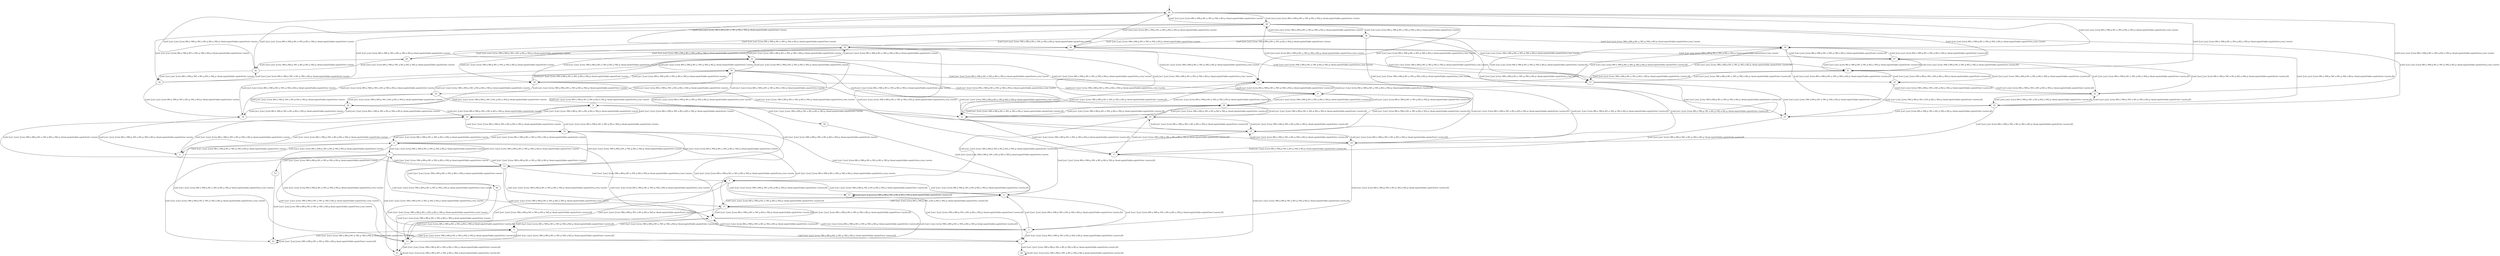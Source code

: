 digraph system {
_46[label="", shape=none ];
_46->46;
15->7 [label= "J.m0.!J.m1.!J.m2.!J.trm.M0.a.!M0.p.M1.a.!M1.p.M2.a.!M2.p.!dead.equiteFaible.equiteForte.!surete,[0]"];
15->11 [label= "J.m0.!J.m1.!J.m2.!J.trm.M0.a.!M0.p.M1.a.!M1.p.M2.a.!M2.p.!dead.equiteFaible.equiteForte.!surete,[0]"];
15->13 [label= "J.m0.!J.m1.!J.m2.!J.trm.M0.a.!M0.p.M1.a.!M1.p.M2.a.!M2.p.!dead.equiteFaible.equiteForte.!surete,[0]"];
14->7 [label= "J.m0.!J.m1.!J.m2.!J.trm.M0.a.!M0.p.M1.a.!M1.p.M2.a.!M2.p.!dead.equiteFaible.equiteForte.j.trm.!surete"];
14->11 [label= "J.m0.!J.m1.!J.m2.!J.trm.M0.a.!M0.p.M1.a.!M1.p.M2.a.!M2.p.!dead.equiteFaible.equiteForte.j.trm.!surete"];
14->13 [label= "J.m0.!J.m1.!J.m2.!J.trm.M0.a.!M0.p.M1.a.!M1.p.M2.a.!M2.p.!dead.equiteFaible.equiteForte.j.trm.!surete"];
14->6 [label= "J.m0.!J.m1.!J.m2.!J.trm.M0.a.!M0.p.M1.a.!M1.p.M2.a.!M2.p.!dead.equiteFaible.equiteForte.!surete"];
14->10 [label= "J.m0.!J.m1.!J.m2.!J.trm.M0.a.!M0.p.M1.a.!M1.p.M2.a.!M2.p.!dead.equiteFaible.equiteForte.!surete"];
14->12 [label= "J.m0.!J.m1.!J.m2.!J.trm.M0.a.!M0.p.M1.a.!M1.p.M2.a.!M2.p.!dead.equiteFaible.equiteForte.!surete"];
7->15 [label= "J.m0.!J.m1.!J.m2.!J.trm.M0.a.!M0.p.M1.a.!M1.p.!M2.a.M2.p.!dead.equiteFaible.equiteForte.!surete,[0]"];
7->3 [label= "J.m0.!J.m1.!J.m2.!J.trm.M0.a.!M0.p.M1.a.!M1.p.!M2.a.M2.p.!dead.equiteFaible.equiteForte.!surete,[0]"];
7->5 [label= "J.m0.!J.m1.!J.m2.!J.trm.M0.a.!M0.p.M1.a.!M1.p.!M2.a.M2.p.!dead.equiteFaible.equiteForte.!surete,[0]"];
6->15 [label= "J.m0.!J.m1.!J.m2.!J.trm.M0.a.!M0.p.M1.a.!M1.p.!M2.a.M2.p.!dead.equiteFaible.equiteForte.j.trm.!surete"];
6->3 [label= "J.m0.!J.m1.!J.m2.!J.trm.M0.a.!M0.p.M1.a.!M1.p.!M2.a.M2.p.!dead.equiteFaible.equiteForte.j.trm.!surete"];
6->5 [label= "J.m0.!J.m1.!J.m2.!J.trm.M0.a.!M0.p.M1.a.!M1.p.!M2.a.M2.p.!dead.equiteFaible.equiteForte.j.trm.!surete"];
6->14 [label= "J.m0.!J.m1.!J.m2.!J.trm.M0.a.!M0.p.M1.a.!M1.p.!M2.a.M2.p.!dead.equiteFaible.equiteForte.!surete"];
6->2 [label= "J.m0.!J.m1.!J.m2.!J.trm.M0.a.!M0.p.M1.a.!M1.p.!M2.a.M2.p.!dead.equiteFaible.equiteForte.!surete"];
6->4 [label= "J.m0.!J.m1.!J.m2.!J.trm.M0.a.!M0.p.M1.a.!M1.p.!M2.a.M2.p.!dead.equiteFaible.equiteForte.!surete"];
11->15 [label= "J.m0.!J.m1.!J.m2.!J.trm.M0.a.!M0.p.!M1.a.M1.p.M2.a.!M2.p.!dead.equiteFaible.equiteForte.!surete,[0]"];
11->3 [label= "J.m0.!J.m1.!J.m2.!J.trm.M0.a.!M0.p.!M1.a.M1.p.M2.a.!M2.p.!dead.equiteFaible.equiteForte.!surete,[0]"];
11->9 [label= "J.m0.!J.m1.!J.m2.!J.trm.M0.a.!M0.p.!M1.a.M1.p.M2.a.!M2.p.!dead.equiteFaible.equiteForte.!surete,[0]"];
10->14 [label= "J.m0.!J.m1.!J.m2.!J.trm.M0.a.!M0.p.!M1.a.M1.p.M2.a.!M2.p.!dead.equiteFaible.equiteForte.!surete"];
10->2 [label= "J.m0.!J.m1.!J.m2.!J.trm.M0.a.!M0.p.!M1.a.M1.p.M2.a.!M2.p.!dead.equiteFaible.equiteForte.!surete"];
10->8 [label= "J.m0.!J.m1.!J.m2.!J.trm.M0.a.!M0.p.!M1.a.M1.p.M2.a.!M2.p.!dead.equiteFaible.equiteForte.!surete"];
3->7 [label= "J.m0.!J.m1.!J.m2.!J.trm.M0.a.!M0.p.!M1.a.M1.p.!M2.a.M2.p.!dead.equiteFaible.equiteForte.!surete,[0]"];
3->11 [label= "J.m0.!J.m1.!J.m2.!J.trm.M0.a.!M0.p.!M1.a.M1.p.!M2.a.M2.p.!dead.equiteFaible.equiteForte.!surete,[0]"];
3->1 [label= "J.m0.!J.m1.!J.m2.!J.trm.M0.a.!M0.p.!M1.a.M1.p.!M2.a.M2.p.!dead.equiteFaible.equiteForte.!surete,[0]"];
2->6 [label= "J.m0.!J.m1.!J.m2.!J.trm.M0.a.!M0.p.!M1.a.M1.p.!M2.a.M2.p.!dead.equiteFaible.equiteForte.!surete"];
2->10 [label= "J.m0.!J.m1.!J.m2.!J.trm.M0.a.!M0.p.!M1.a.M1.p.!M2.a.M2.p.!dead.equiteFaible.equiteForte.!surete"];
13->15 [label= "J.m0.!J.m1.!J.m2.!J.trm.!M0.a.M0.p.M1.a.!M1.p.M2.a.!M2.p.!dead.equiteFaible.equiteForte.!surete,[0]"];
13->61 [label= "J.m0.!J.m1.!J.m2.!J.trm.!M0.a.M0.p.M1.a.!M1.p.M2.a.!M2.p.!dead.equiteFaible.equiteForte.!surete,[0]"];
13->5 [label= "J.m0.!J.m1.!J.m2.!J.trm.!M0.a.M0.p.M1.a.!M1.p.M2.a.!M2.p.!dead.equiteFaible.equiteForte.!surete,[0]"];
13->9 [label= "J.m0.!J.m1.!J.m2.!J.trm.!M0.a.M0.p.M1.a.!M1.p.M2.a.!M2.p.!dead.equiteFaible.equiteForte.!surete,[0]"];
12->15 [label= "J.m0.!J.m1.!J.m2.!J.trm.!M0.a.M0.p.M1.a.!M1.p.M2.a.!M2.p.!dead.equiteFaible.equiteForte.j.trm.!surete"];
12->61 [label= "J.m0.!J.m1.!J.m2.!J.trm.!M0.a.M0.p.M1.a.!M1.p.M2.a.!M2.p.!dead.equiteFaible.equiteForte.j.trm.!surete"];
12->5 [label= "J.m0.!J.m1.!J.m2.!J.trm.!M0.a.M0.p.M1.a.!M1.p.M2.a.!M2.p.!dead.equiteFaible.equiteForte.j.trm.!surete"];
12->9 [label= "J.m0.!J.m1.!J.m2.!J.trm.!M0.a.M0.p.M1.a.!M1.p.M2.a.!M2.p.!dead.equiteFaible.equiteForte.j.trm.!surete"];
12->14 [label= "J.m0.!J.m1.!J.m2.!J.trm.!M0.a.M0.p.M1.a.!M1.p.M2.a.!M2.p.!dead.equiteFaible.equiteForte.!surete"];
12->60 [label= "J.m0.!J.m1.!J.m2.!J.trm.!M0.a.M0.p.M1.a.!M1.p.M2.a.!M2.p.!dead.equiteFaible.equiteForte.!surete"];
12->4 [label= "J.m0.!J.m1.!J.m2.!J.trm.!M0.a.M0.p.M1.a.!M1.p.M2.a.!M2.p.!dead.equiteFaible.equiteForte.!surete"];
12->8 [label= "J.m0.!J.m1.!J.m2.!J.trm.!M0.a.M0.p.M1.a.!M1.p.M2.a.!M2.p.!dead.equiteFaible.equiteForte.!surete"];
5->7 [label= "J.m0.!J.m1.!J.m2.!J.trm.!M0.a.M0.p.M1.a.!M1.p.!M2.a.M2.p.!dead.equiteFaible.equiteForte.!surete,[0]"];
5->13 [label= "J.m0.!J.m1.!J.m2.!J.trm.!M0.a.M0.p.M1.a.!M1.p.!M2.a.M2.p.!dead.equiteFaible.equiteForte.!surete,[0]"];
5->53 [label= "J.m0.!J.m1.!J.m2.!J.trm.!M0.a.M0.p.M1.a.!M1.p.!M2.a.M2.p.!dead.equiteFaible.equiteForte.!surete,[0]"];
5->1 [label= "J.m0.!J.m1.!J.m2.!J.trm.!M0.a.M0.p.M1.a.!M1.p.!M2.a.M2.p.!dead.equiteFaible.equiteForte.!surete,[0]"];
4->7 [label= "J.m0.!J.m1.!J.m2.!J.trm.!M0.a.M0.p.M1.a.!M1.p.!M2.a.M2.p.!dead.equiteFaible.equiteForte.j.trm.!surete"];
4->13 [label= "J.m0.!J.m1.!J.m2.!J.trm.!M0.a.M0.p.M1.a.!M1.p.!M2.a.M2.p.!dead.equiteFaible.equiteForte.j.trm.!surete"];
4->53 [label= "J.m0.!J.m1.!J.m2.!J.trm.!M0.a.M0.p.M1.a.!M1.p.!M2.a.M2.p.!dead.equiteFaible.equiteForte.j.trm.!surete"];
4->1 [label= "J.m0.!J.m1.!J.m2.!J.trm.!M0.a.M0.p.M1.a.!M1.p.!M2.a.M2.p.!dead.equiteFaible.equiteForte.j.trm.!surete"];
4->6 [label= "J.m0.!J.m1.!J.m2.!J.trm.!M0.a.M0.p.M1.a.!M1.p.!M2.a.M2.p.!dead.equiteFaible.equiteForte.!surete"];
4->12 [label= "J.m0.!J.m1.!J.m2.!J.trm.!M0.a.M0.p.M1.a.!M1.p.!M2.a.M2.p.!dead.equiteFaible.equiteForte.!surete"];
4->52 [label= "J.m0.!J.m1.!J.m2.!J.trm.!M0.a.M0.p.M1.a.!M1.p.!M2.a.M2.p.!dead.equiteFaible.equiteForte.!surete"];
9->11 [label= "J.m0.!J.m1.!J.m2.!J.trm.!M0.a.M0.p.!M1.a.M1.p.M2.a.!M2.p.!dead.equiteFaible.equiteForte.!surete,[0]"];
9->13 [label= "J.m0.!J.m1.!J.m2.!J.trm.!M0.a.M0.p.!M1.a.M1.p.M2.a.!M2.p.!dead.equiteFaible.equiteForte.!surete,[0]"];
9->57 [label= "J.m0.!J.m1.!J.m2.!J.trm.!M0.a.M0.p.!M1.a.M1.p.M2.a.!M2.p.!dead.equiteFaible.equiteForte.!surete,[0]"];
9->1 [label= "J.m0.!J.m1.!J.m2.!J.trm.!M0.a.M0.p.!M1.a.M1.p.M2.a.!M2.p.!dead.equiteFaible.equiteForte.!surete,[0]"];
8->10 [label= "J.m0.!J.m1.!J.m2.!J.trm.!M0.a.M0.p.!M1.a.M1.p.M2.a.!M2.p.!dead.equiteFaible.equiteForte.!surete"];
8->12 [label= "J.m0.!J.m1.!J.m2.!J.trm.!M0.a.M0.p.!M1.a.M1.p.M2.a.!M2.p.!dead.equiteFaible.equiteForte.!surete"];
8->56 [label= "J.m0.!J.m1.!J.m2.!J.trm.!M0.a.M0.p.!M1.a.M1.p.M2.a.!M2.p.!dead.equiteFaible.equiteForte.!surete"];
1->49 [label= "J.m0.!J.m1.!J.m2.!J.trm.!M0.a.M0.p.!M1.a.M1.p.!M2.a.M2.p.!dead.equiteFaible.equiteForte.surete,[0]"];
31->23 [label= "!J.m0.J.m1.!J.m2.!J.trm.M0.a.!M0.p.M1.a.!M1.p.M2.a.!M2.p.!dead.equiteFaible.equiteForte.!surete,[0]"];
31->27 [label= "!J.m0.J.m1.!J.m2.!J.trm.M0.a.!M0.p.M1.a.!M1.p.M2.a.!M2.p.!dead.equiteFaible.equiteForte.!surete,[0]"];
31->29 [label= "!J.m0.J.m1.!J.m2.!J.trm.M0.a.!M0.p.M1.a.!M1.p.M2.a.!M2.p.!dead.equiteFaible.equiteForte.!surete,[0]"];
30->23 [label= "!J.m0.J.m1.!J.m2.!J.trm.M0.a.!M0.p.M1.a.!M1.p.M2.a.!M2.p.!dead.equiteFaible.equiteForte.j.trm.!surete"];
30->27 [label= "!J.m0.J.m1.!J.m2.!J.trm.M0.a.!M0.p.M1.a.!M1.p.M2.a.!M2.p.!dead.equiteFaible.equiteForte.j.trm.!surete"];
30->29 [label= "!J.m0.J.m1.!J.m2.!J.trm.M0.a.!M0.p.M1.a.!M1.p.M2.a.!M2.p.!dead.equiteFaible.equiteForte.j.trm.!surete"];
30->22 [label= "!J.m0.J.m1.!J.m2.!J.trm.M0.a.!M0.p.M1.a.!M1.p.M2.a.!M2.p.!dead.equiteFaible.equiteForte.!surete"];
30->26 [label= "!J.m0.J.m1.!J.m2.!J.trm.M0.a.!M0.p.M1.a.!M1.p.M2.a.!M2.p.!dead.equiteFaible.equiteForte.!surete"];
30->28 [label= "!J.m0.J.m1.!J.m2.!J.trm.M0.a.!M0.p.M1.a.!M1.p.M2.a.!M2.p.!dead.equiteFaible.equiteForte.!surete"];
23->31 [label= "!J.m0.J.m1.!J.m2.!J.trm.M0.a.!M0.p.M1.a.!M1.p.!M2.a.M2.p.!dead.equiteFaible.equiteForte.!surete,[0]"];
23->19 [label= "!J.m0.J.m1.!J.m2.!J.trm.M0.a.!M0.p.M1.a.!M1.p.!M2.a.M2.p.!dead.equiteFaible.equiteForte.!surete,[0]"];
23->21 [label= "!J.m0.J.m1.!J.m2.!J.trm.M0.a.!M0.p.M1.a.!M1.p.!M2.a.M2.p.!dead.equiteFaible.equiteForte.!surete,[0]"];
22->31 [label= "!J.m0.J.m1.!J.m2.!J.trm.M0.a.!M0.p.M1.a.!M1.p.!M2.a.M2.p.!dead.equiteFaible.equiteForte.j.trm.!surete"];
22->19 [label= "!J.m0.J.m1.!J.m2.!J.trm.M0.a.!M0.p.M1.a.!M1.p.!M2.a.M2.p.!dead.equiteFaible.equiteForte.j.trm.!surete"];
22->21 [label= "!J.m0.J.m1.!J.m2.!J.trm.M0.a.!M0.p.M1.a.!M1.p.!M2.a.M2.p.!dead.equiteFaible.equiteForte.j.trm.!surete"];
22->30 [label= "!J.m0.J.m1.!J.m2.!J.trm.M0.a.!M0.p.M1.a.!M1.p.!M2.a.M2.p.!dead.equiteFaible.equiteForte.!surete"];
22->18 [label= "!J.m0.J.m1.!J.m2.!J.trm.M0.a.!M0.p.M1.a.!M1.p.!M2.a.M2.p.!dead.equiteFaible.equiteForte.!surete"];
22->20 [label= "!J.m0.J.m1.!J.m2.!J.trm.M0.a.!M0.p.M1.a.!M1.p.!M2.a.M2.p.!dead.equiteFaible.equiteForte.!surete"];
27->31 [label= "!J.m0.J.m1.!J.m2.!J.trm.M0.a.!M0.p.!M1.a.M1.p.M2.a.!M2.p.!dead.equiteFaible.equiteForte.!surete,[0]"];
27->11 [label= "!J.m0.J.m1.!J.m2.!J.trm.M0.a.!M0.p.!M1.a.M1.p.M2.a.!M2.p.!dead.equiteFaible.equiteForte.!surete,[0]"];
27->19 [label= "!J.m0.J.m1.!J.m2.!J.trm.M0.a.!M0.p.!M1.a.M1.p.M2.a.!M2.p.!dead.equiteFaible.equiteForte.!surete,[0]"];
27->25 [label= "!J.m0.J.m1.!J.m2.!J.trm.M0.a.!M0.p.!M1.a.M1.p.M2.a.!M2.p.!dead.equiteFaible.equiteForte.!surete,[0]"];
26->30 [label= "!J.m0.J.m1.!J.m2.!J.trm.M0.a.!M0.p.!M1.a.M1.p.M2.a.!M2.p.!dead.equiteFaible.equiteForte.!surete"];
26->10 [label= "!J.m0.J.m1.!J.m2.!J.trm.M0.a.!M0.p.!M1.a.M1.p.M2.a.!M2.p.!dead.equiteFaible.equiteForte.!surete"];
26->18 [label= "!J.m0.J.m1.!J.m2.!J.trm.M0.a.!M0.p.!M1.a.M1.p.M2.a.!M2.p.!dead.equiteFaible.equiteForte.!surete"];
26->24 [label= "!J.m0.J.m1.!J.m2.!J.trm.M0.a.!M0.p.!M1.a.M1.p.M2.a.!M2.p.!dead.equiteFaible.equiteForte.!surete"];
19->23 [label= "!J.m0.J.m1.!J.m2.!J.trm.M0.a.!M0.p.!M1.a.M1.p.!M2.a.M2.p.!dead.equiteFaible.equiteForte.!surete,[0]"];
19->27 [label= "!J.m0.J.m1.!J.m2.!J.trm.M0.a.!M0.p.!M1.a.M1.p.!M2.a.M2.p.!dead.equiteFaible.equiteForte.!surete,[0]"];
19->3 [label= "!J.m0.J.m1.!J.m2.!J.trm.M0.a.!M0.p.!M1.a.M1.p.!M2.a.M2.p.!dead.equiteFaible.equiteForte.!surete,[0]"];
19->17 [label= "!J.m0.J.m1.!J.m2.!J.trm.M0.a.!M0.p.!M1.a.M1.p.!M2.a.M2.p.!dead.equiteFaible.equiteForte.!surete,[0]"];
18->22 [label= "!J.m0.J.m1.!J.m2.!J.trm.M0.a.!M0.p.!M1.a.M1.p.!M2.a.M2.p.!dead.equiteFaible.equiteForte.!surete"];
18->26 [label= "!J.m0.J.m1.!J.m2.!J.trm.M0.a.!M0.p.!M1.a.M1.p.!M2.a.M2.p.!dead.equiteFaible.equiteForte.!surete"];
18->2 [label= "!J.m0.J.m1.!J.m2.!J.trm.M0.a.!M0.p.!M1.a.M1.p.!M2.a.M2.p.!dead.equiteFaible.equiteForte.!surete"];
29->31 [label= "!J.m0.J.m1.!J.m2.!J.trm.!M0.a.M0.p.M1.a.!M1.p.M2.a.!M2.p.!dead.equiteFaible.equiteForte.!surete,[0]"];
29->21 [label= "!J.m0.J.m1.!J.m2.!J.trm.!M0.a.M0.p.M1.a.!M1.p.M2.a.!M2.p.!dead.equiteFaible.equiteForte.!surete,[0]"];
29->25 [label= "!J.m0.J.m1.!J.m2.!J.trm.!M0.a.M0.p.M1.a.!M1.p.M2.a.!M2.p.!dead.equiteFaible.equiteForte.!surete,[0]"];
28->31 [label= "!J.m0.J.m1.!J.m2.!J.trm.!M0.a.M0.p.M1.a.!M1.p.M2.a.!M2.p.!dead.equiteFaible.equiteForte.j.trm.!surete"];
28->21 [label= "!J.m0.J.m1.!J.m2.!J.trm.!M0.a.M0.p.M1.a.!M1.p.M2.a.!M2.p.!dead.equiteFaible.equiteForte.j.trm.!surete"];
28->25 [label= "!J.m0.J.m1.!J.m2.!J.trm.!M0.a.M0.p.M1.a.!M1.p.M2.a.!M2.p.!dead.equiteFaible.equiteForte.j.trm.!surete"];
28->30 [label= "!J.m0.J.m1.!J.m2.!J.trm.!M0.a.M0.p.M1.a.!M1.p.M2.a.!M2.p.!dead.equiteFaible.equiteForte.!surete"];
28->20 [label= "!J.m0.J.m1.!J.m2.!J.trm.!M0.a.M0.p.M1.a.!M1.p.M2.a.!M2.p.!dead.equiteFaible.equiteForte.!surete"];
28->24 [label= "!J.m0.J.m1.!J.m2.!J.trm.!M0.a.M0.p.M1.a.!M1.p.M2.a.!M2.p.!dead.equiteFaible.equiteForte.!surete"];
21->23 [label= "!J.m0.J.m1.!J.m2.!J.trm.!M0.a.M0.p.M1.a.!M1.p.!M2.a.M2.p.!dead.equiteFaible.equiteForte.!surete,[0]"];
21->29 [label= "!J.m0.J.m1.!J.m2.!J.trm.!M0.a.M0.p.M1.a.!M1.p.!M2.a.M2.p.!dead.equiteFaible.equiteForte.!surete,[0]"];
21->17 [label= "!J.m0.J.m1.!J.m2.!J.trm.!M0.a.M0.p.M1.a.!M1.p.!M2.a.M2.p.!dead.equiteFaible.equiteForte.!surete,[0]"];
20->23 [label= "!J.m0.J.m1.!J.m2.!J.trm.!M0.a.M0.p.M1.a.!M1.p.!M2.a.M2.p.!dead.equiteFaible.equiteForte.j.trm.!surete"];
20->29 [label= "!J.m0.J.m1.!J.m2.!J.trm.!M0.a.M0.p.M1.a.!M1.p.!M2.a.M2.p.!dead.equiteFaible.equiteForte.j.trm.!surete"];
20->17 [label= "!J.m0.J.m1.!J.m2.!J.trm.!M0.a.M0.p.M1.a.!M1.p.!M2.a.M2.p.!dead.equiteFaible.equiteForte.j.trm.!surete"];
20->22 [label= "!J.m0.J.m1.!J.m2.!J.trm.!M0.a.M0.p.M1.a.!M1.p.!M2.a.M2.p.!dead.equiteFaible.equiteForte.!surete"];
20->28 [label= "!J.m0.J.m1.!J.m2.!J.trm.!M0.a.M0.p.M1.a.!M1.p.!M2.a.M2.p.!dead.equiteFaible.equiteForte.!surete"];
25->27 [label= "!J.m0.J.m1.!J.m2.!J.trm.!M0.a.M0.p.!M1.a.M1.p.M2.a.!M2.p.!dead.equiteFaible.equiteForte.!surete,[0]"];
25->29 [label= "!J.m0.J.m1.!J.m2.!J.trm.!M0.a.M0.p.!M1.a.M1.p.M2.a.!M2.p.!dead.equiteFaible.equiteForte.!surete,[0]"];
25->9 [label= "!J.m0.J.m1.!J.m2.!J.trm.!M0.a.M0.p.!M1.a.M1.p.M2.a.!M2.p.!dead.equiteFaible.equiteForte.!surete,[0]"];
25->17 [label= "!J.m0.J.m1.!J.m2.!J.trm.!M0.a.M0.p.!M1.a.M1.p.M2.a.!M2.p.!dead.equiteFaible.equiteForte.!surete,[0]"];
24->26 [label= "!J.m0.J.m1.!J.m2.!J.trm.!M0.a.M0.p.!M1.a.M1.p.M2.a.!M2.p.!dead.equiteFaible.equiteForte.!surete"];
24->28 [label= "!J.m0.J.m1.!J.m2.!J.trm.!M0.a.M0.p.!M1.a.M1.p.M2.a.!M2.p.!dead.equiteFaible.equiteForte.!surete"];
24->8 [label= "!J.m0.J.m1.!J.m2.!J.trm.!M0.a.M0.p.!M1.a.M1.p.M2.a.!M2.p.!dead.equiteFaible.equiteForte.!surete"];
17->1 [label= "!J.m0.J.m1.!J.m2.!J.trm.!M0.a.M0.p.!M1.a.M1.p.!M2.a.M2.p.!dead.equiteFaible.equiteForte.surete,[0]"];
47->39 [label= "!J.m0.!J.m1.J.m2.!J.trm.M0.a.!M0.p.M1.a.!M1.p.M2.a.!M2.p.!dead.equiteFaible.equiteForte.!surete,[0]"];
47->43 [label= "!J.m0.!J.m1.J.m2.!J.trm.M0.a.!M0.p.M1.a.!M1.p.M2.a.!M2.p.!dead.equiteFaible.equiteForte.!surete,[0]"];
47->45 [label= "!J.m0.!J.m1.J.m2.!J.trm.M0.a.!M0.p.M1.a.!M1.p.M2.a.!M2.p.!dead.equiteFaible.equiteForte.!surete,[0]"];
46->39 [label= "!J.m0.!J.m1.J.m2.!J.trm.M0.a.!M0.p.M1.a.!M1.p.M2.a.!M2.p.!dead.equiteFaible.equiteForte.j.trm.!surete"];
46->43 [label= "!J.m0.!J.m1.J.m2.!J.trm.M0.a.!M0.p.M1.a.!M1.p.M2.a.!M2.p.!dead.equiteFaible.equiteForte.j.trm.!surete"];
46->45 [label= "!J.m0.!J.m1.J.m2.!J.trm.M0.a.!M0.p.M1.a.!M1.p.M2.a.!M2.p.!dead.equiteFaible.equiteForte.j.trm.!surete"];
46->38 [label= "!J.m0.!J.m1.J.m2.!J.trm.M0.a.!M0.p.M1.a.!M1.p.M2.a.!M2.p.!dead.equiteFaible.equiteForte.!surete"];
46->42 [label= "!J.m0.!J.m1.J.m2.!J.trm.M0.a.!M0.p.M1.a.!M1.p.M2.a.!M2.p.!dead.equiteFaible.equiteForte.!surete"];
46->44 [label= "!J.m0.!J.m1.J.m2.!J.trm.M0.a.!M0.p.M1.a.!M1.p.M2.a.!M2.p.!dead.equiteFaible.equiteForte.!surete"];
39->47 [label= "!J.m0.!J.m1.J.m2.!J.trm.M0.a.!M0.p.M1.a.!M1.p.!M2.a.M2.p.!dead.equiteFaible.equiteForte.!surete,[0]"];
39->23 [label= "!J.m0.!J.m1.J.m2.!J.trm.M0.a.!M0.p.M1.a.!M1.p.!M2.a.M2.p.!dead.equiteFaible.equiteForte.!surete,[0]"];
39->35 [label= "!J.m0.!J.m1.J.m2.!J.trm.M0.a.!M0.p.M1.a.!M1.p.!M2.a.M2.p.!dead.equiteFaible.equiteForte.!surete,[0]"];
39->37 [label= "!J.m0.!J.m1.J.m2.!J.trm.M0.a.!M0.p.M1.a.!M1.p.!M2.a.M2.p.!dead.equiteFaible.equiteForte.!surete,[0]"];
38->47 [label= "!J.m0.!J.m1.J.m2.!J.trm.M0.a.!M0.p.M1.a.!M1.p.!M2.a.M2.p.!dead.equiteFaible.equiteForte.j.trm.!surete"];
38->23 [label= "!J.m0.!J.m1.J.m2.!J.trm.M0.a.!M0.p.M1.a.!M1.p.!M2.a.M2.p.!dead.equiteFaible.equiteForte.j.trm.!surete"];
38->35 [label= "!J.m0.!J.m1.J.m2.!J.trm.M0.a.!M0.p.M1.a.!M1.p.!M2.a.M2.p.!dead.equiteFaible.equiteForte.j.trm.!surete"];
38->37 [label= "!J.m0.!J.m1.J.m2.!J.trm.M0.a.!M0.p.M1.a.!M1.p.!M2.a.M2.p.!dead.equiteFaible.equiteForte.j.trm.!surete"];
38->46 [label= "!J.m0.!J.m1.J.m2.!J.trm.M0.a.!M0.p.M1.a.!M1.p.!M2.a.M2.p.!dead.equiteFaible.equiteForte.!surete"];
38->22 [label= "!J.m0.!J.m1.J.m2.!J.trm.M0.a.!M0.p.M1.a.!M1.p.!M2.a.M2.p.!dead.equiteFaible.equiteForte.!surete"];
38->34 [label= "!J.m0.!J.m1.J.m2.!J.trm.M0.a.!M0.p.M1.a.!M1.p.!M2.a.M2.p.!dead.equiteFaible.equiteForte.!surete"];
38->36 [label= "!J.m0.!J.m1.J.m2.!J.trm.M0.a.!M0.p.M1.a.!M1.p.!M2.a.M2.p.!dead.equiteFaible.equiteForte.!surete"];
43->47 [label= "!J.m0.!J.m1.J.m2.!J.trm.M0.a.!M0.p.!M1.a.M1.p.M2.a.!M2.p.!dead.equiteFaible.equiteForte.!surete,[0]"];
43->35 [label= "!J.m0.!J.m1.J.m2.!J.trm.M0.a.!M0.p.!M1.a.M1.p.M2.a.!M2.p.!dead.equiteFaible.equiteForte.!surete,[0]"];
43->41 [label= "!J.m0.!J.m1.J.m2.!J.trm.M0.a.!M0.p.!M1.a.M1.p.M2.a.!M2.p.!dead.equiteFaible.equiteForte.!surete,[0]"];
42->46 [label= "!J.m0.!J.m1.J.m2.!J.trm.M0.a.!M0.p.!M1.a.M1.p.M2.a.!M2.p.!dead.equiteFaible.equiteForte.!surete"];
42->34 [label= "!J.m0.!J.m1.J.m2.!J.trm.M0.a.!M0.p.!M1.a.M1.p.M2.a.!M2.p.!dead.equiteFaible.equiteForte.!surete"];
42->40 [label= "!J.m0.!J.m1.J.m2.!J.trm.M0.a.!M0.p.!M1.a.M1.p.M2.a.!M2.p.!dead.equiteFaible.equiteForte.!surete"];
35->39 [label= "!J.m0.!J.m1.J.m2.!J.trm.M0.a.!M0.p.!M1.a.M1.p.!M2.a.M2.p.!dead.equiteFaible.equiteForte.!surete,[0]"];
35->43 [label= "!J.m0.!J.m1.J.m2.!J.trm.M0.a.!M0.p.!M1.a.M1.p.!M2.a.M2.p.!dead.equiteFaible.equiteForte.!surete,[0]"];
35->19 [label= "!J.m0.!J.m1.J.m2.!J.trm.M0.a.!M0.p.!M1.a.M1.p.!M2.a.M2.p.!dead.equiteFaible.equiteForte.!surete,[0]"];
35->33 [label= "!J.m0.!J.m1.J.m2.!J.trm.M0.a.!M0.p.!M1.a.M1.p.!M2.a.M2.p.!dead.equiteFaible.equiteForte.!surete,[0]"];
34->38 [label= "!J.m0.!J.m1.J.m2.!J.trm.M0.a.!M0.p.!M1.a.M1.p.!M2.a.M2.p.!dead.equiteFaible.equiteForte.!surete"];
34->42 [label= "!J.m0.!J.m1.J.m2.!J.trm.M0.a.!M0.p.!M1.a.M1.p.!M2.a.M2.p.!dead.equiteFaible.equiteForte.!surete"];
34->18 [label= "!J.m0.!J.m1.J.m2.!J.trm.M0.a.!M0.p.!M1.a.M1.p.!M2.a.M2.p.!dead.equiteFaible.equiteForte.!surete"];
45->47 [label= "!J.m0.!J.m1.J.m2.!J.trm.!M0.a.M0.p.M1.a.!M1.p.M2.a.!M2.p.!dead.equiteFaible.equiteForte.!surete,[0]"];
45->37 [label= "!J.m0.!J.m1.J.m2.!J.trm.!M0.a.M0.p.M1.a.!M1.p.M2.a.!M2.p.!dead.equiteFaible.equiteForte.!surete,[0]"];
45->41 [label= "!J.m0.!J.m1.J.m2.!J.trm.!M0.a.M0.p.M1.a.!M1.p.M2.a.!M2.p.!dead.equiteFaible.equiteForte.!surete,[0]"];
44->47 [label= "!J.m0.!J.m1.J.m2.!J.trm.!M0.a.M0.p.M1.a.!M1.p.M2.a.!M2.p.!dead.equiteFaible.equiteForte.j.trm.!surete"];
44->37 [label= "!J.m0.!J.m1.J.m2.!J.trm.!M0.a.M0.p.M1.a.!M1.p.M2.a.!M2.p.!dead.equiteFaible.equiteForte.j.trm.!surete"];
44->41 [label= "!J.m0.!J.m1.J.m2.!J.trm.!M0.a.M0.p.M1.a.!M1.p.M2.a.!M2.p.!dead.equiteFaible.equiteForte.j.trm.!surete"];
44->46 [label= "!J.m0.!J.m1.J.m2.!J.trm.!M0.a.M0.p.M1.a.!M1.p.M2.a.!M2.p.!dead.equiteFaible.equiteForte.!surete"];
44->36 [label= "!J.m0.!J.m1.J.m2.!J.trm.!M0.a.M0.p.M1.a.!M1.p.M2.a.!M2.p.!dead.equiteFaible.equiteForte.!surete"];
44->40 [label= "!J.m0.!J.m1.J.m2.!J.trm.!M0.a.M0.p.M1.a.!M1.p.M2.a.!M2.p.!dead.equiteFaible.equiteForte.!surete"];
37->39 [label= "!J.m0.!J.m1.J.m2.!J.trm.!M0.a.M0.p.M1.a.!M1.p.!M2.a.M2.p.!dead.equiteFaible.equiteForte.!surete,[0]"];
37->45 [label= "!J.m0.!J.m1.J.m2.!J.trm.!M0.a.M0.p.M1.a.!M1.p.!M2.a.M2.p.!dead.equiteFaible.equiteForte.!surete,[0]"];
37->21 [label= "!J.m0.!J.m1.J.m2.!J.trm.!M0.a.M0.p.M1.a.!M1.p.!M2.a.M2.p.!dead.equiteFaible.equiteForte.!surete,[0]"];
37->33 [label= "!J.m0.!J.m1.J.m2.!J.trm.!M0.a.M0.p.M1.a.!M1.p.!M2.a.M2.p.!dead.equiteFaible.equiteForte.!surete,[0]"];
36->39 [label= "!J.m0.!J.m1.J.m2.!J.trm.!M0.a.M0.p.M1.a.!M1.p.!M2.a.M2.p.!dead.equiteFaible.equiteForte.j.trm.!surete"];
36->45 [label= "!J.m0.!J.m1.J.m2.!J.trm.!M0.a.M0.p.M1.a.!M1.p.!M2.a.M2.p.!dead.equiteFaible.equiteForte.j.trm.!surete"];
36->21 [label= "!J.m0.!J.m1.J.m2.!J.trm.!M0.a.M0.p.M1.a.!M1.p.!M2.a.M2.p.!dead.equiteFaible.equiteForte.j.trm.!surete"];
36->33 [label= "!J.m0.!J.m1.J.m2.!J.trm.!M0.a.M0.p.M1.a.!M1.p.!M2.a.M2.p.!dead.equiteFaible.equiteForte.j.trm.!surete"];
36->38 [label= "!J.m0.!J.m1.J.m2.!J.trm.!M0.a.M0.p.M1.a.!M1.p.!M2.a.M2.p.!dead.equiteFaible.equiteForte.!surete"];
36->44 [label= "!J.m0.!J.m1.J.m2.!J.trm.!M0.a.M0.p.M1.a.!M1.p.!M2.a.M2.p.!dead.equiteFaible.equiteForte.!surete"];
36->20 [label= "!J.m0.!J.m1.J.m2.!J.trm.!M0.a.M0.p.M1.a.!M1.p.!M2.a.M2.p.!dead.equiteFaible.equiteForte.!surete"];
41->43 [label= "!J.m0.!J.m1.J.m2.!J.trm.!M0.a.M0.p.!M1.a.M1.p.M2.a.!M2.p.!dead.equiteFaible.equiteForte.!surete,[0]"];
41->45 [label= "!J.m0.!J.m1.J.m2.!J.trm.!M0.a.M0.p.!M1.a.M1.p.M2.a.!M2.p.!dead.equiteFaible.equiteForte.!surete,[0]"];
41->33 [label= "!J.m0.!J.m1.J.m2.!J.trm.!M0.a.M0.p.!M1.a.M1.p.M2.a.!M2.p.!dead.equiteFaible.equiteForte.!surete,[0]"];
40->42 [label= "!J.m0.!J.m1.J.m2.!J.trm.!M0.a.M0.p.!M1.a.M1.p.M2.a.!M2.p.!dead.equiteFaible.equiteForte.!surete"];
40->44 [label= "!J.m0.!J.m1.J.m2.!J.trm.!M0.a.M0.p.!M1.a.M1.p.M2.a.!M2.p.!dead.equiteFaible.equiteForte.!surete"];
33->17 [label= "!J.m0.!J.m1.J.m2.!J.trm.!M0.a.M0.p.!M1.a.M1.p.!M2.a.M2.p.!dead.equiteFaible.equiteForte.surete,[0]"];
61->61 [label= "!J.m0.!J.m1.!J.m2.J.trm.!M0.a.M0.p.M1.a.!M1.p.M2.a.!M2.p.dead.equiteFaible.equiteForte.!surete,[0]"];
60->61 [label= "!J.m0.!J.m1.!J.m2.J.trm.!M0.a.M0.p.M1.a.!M1.p.M2.a.!M2.p.dead.equiteFaible.equiteForte.!surete"];
53->53 [label= "!J.m0.!J.m1.!J.m2.J.trm.!M0.a.M0.p.M1.a.!M1.p.!M2.a.M2.p.dead.equiteFaible.equiteForte.!surete,[0]"];
52->53 [label= "!J.m0.!J.m1.!J.m2.J.trm.!M0.a.M0.p.M1.a.!M1.p.!M2.a.M2.p.dead.equiteFaible.equiteForte.j.trm.!surete"];
57->57 [label= "!J.m0.!J.m1.!J.m2.J.trm.!M0.a.M0.p.!M1.a.M1.p.M2.a.!M2.p.dead.equiteFaible.equiteForte.!surete,[0]"];
56->57 [label= "!J.m0.!J.m1.!J.m2.J.trm.!M0.a.M0.p.!M1.a.M1.p.M2.a.!M2.p.dead.equiteFaible.equiteForte.!surete"];
49->49 [label= "!J.m0.!J.m1.!J.m2.J.trm.!M0.a.M0.p.!M1.a.M1.p.!M2.a.M2.p.dead.equiteFaible.equiteForte.surete,[0]"];
}
